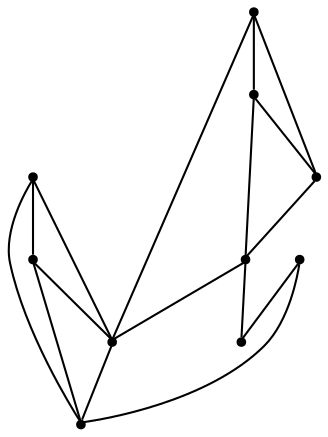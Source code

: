graph {
  node [shape=point,comment="{\"directed\":false,\"doi\":\"10.1007/3-540-37623-2_29\",\"figure\":\"5\"}"]

  v0 [pos="972.7569475284585,476.2669245402019"]
  v1 [pos="833.7440447530724,304.2667388916016"]
  v2 [pos="972.7569475284585,325.76675415039074"]
  v3 [pos="728.2342230493673,478.01678975423187"]
  v4 [pos="767.7379347232544,293.7668482462565"]
  v5 [pos="741.235472783135,259.2667897542318"]
  v6 [pos="758.4870711678418,522.7668126424155"]
  v7 [pos="833.7440447530723,537.5169118245443"]
  v8 [pos="662.2281289155964,310.7667287190756"]
  v9 [pos="662.2281289155964,562.5158309936525"]

  v1 -- v2 [id="-2",pos="833.7440447530724,304.2667388916016 972.7569475284585,325.76675415039074 972.7569475284585,325.76675415039074 972.7569475284585,325.76675415039074"]
  v4 -- v1 [id="-5",pos="767.7379347232544,293.7668482462565 833.7440447530724,304.2667388916016 833.7440447530724,304.2667388916016 833.7440447530724,304.2667388916016"]
  v4 -- v5 [id="-6",pos="767.7379347232544,293.7668482462565 741.235472783135,259.2667897542318 741.235472783135,259.2667897542318 741.235472783135,259.2667897542318"]
  v6 -- v3 [id="-7",pos="758.4870711678418,522.7668126424155 728.2342230493673,478.01678975423187 728.2342230493673,478.01678975423187 728.2342230493673,478.01678975423187"]
  v6 -- v7 [id="-8",pos="758.4870711678418,522.7668126424155 833.7440447530723,537.5169118245443 833.7440447530723,537.5169118245443 833.7440447530723,537.5169118245443"]
  v5 -- v1 [id="-9",pos="741.235472783135,259.2667897542318 833.7440447530724,304.2667388916016 833.7440447530724,304.2667388916016 833.7440447530724,304.2667388916016"]
  v9 -- v7 [id="-11",pos="662.2281289155964,562.5158309936525 833.7440447530723,537.5169118245443 833.7440447530723,537.5169118245443 833.7440447530723,537.5169118245443"]
  v9 -- v6 [id="-12",pos="662.2281289155964,562.5158309936525 758.4870711678418,522.7668126424155 758.4870711678418,522.7668126424155 758.4870711678418,522.7668126424155"]
  v8 -- v4 [id="-13",pos="662.2281289155964,310.7667287190756 767.7379347232544,293.7668482462565 767.7379347232544,293.7668482462565 767.7379347232544,293.7668482462565"]
  v0 -- v2 [id="-1",pos="972.7569475284585,476.2669245402019 1032.112532967481,396.87105814615893 1032.112532967481,396.87105814615893 1032.112532967481,396.87105814615893 972.7569475284585,325.76675415039074 972.7569475284585,325.76675415039074 972.7569475284585,325.76675415039074"]
  v0 -- v7 [id="-3",pos="972.7569475284585,476.2669245402019 833.7440447530723,537.5169118245443 833.7440447530723,537.5169118245443 833.7440447530723,537.5169118245443"]
  v3 -- v7 [id="-4",pos="728.2342230493673,478.01678975423187 833.7440447530723,537.5169118245443 833.7440447530723,537.5169118245443 833.7440447530723,537.5169118245443"]
  v9 -- v3 [id="-10",pos="662.2281289155964,562.5158309936525 728.2342230493673,478.01678975423187 728.2342230493673,478.01678975423187 728.2342230493673,478.01678975423187"]
  v5 -- v8 [id="-14",pos="741.235472783135,259.2667897542318 662.2281289155964,310.7667287190756 662.2281289155964,310.7667287190756 662.2281289155964,310.7667287190756"]
  v1 -- v3 [id="-15",pos="833.7440447530724,304.2667388916016 728.2342230493673,478.01678975423187 728.2342230493673,478.01678975423187 728.2342230493673,478.01678975423187"]
  v8 -- v3 [id="-16",pos="662.2281289155964,310.7667287190756 728.2342230493673,478.01678975423187 728.2342230493673,478.01678975423187 728.2342230493673,478.01678975423187"]
}
